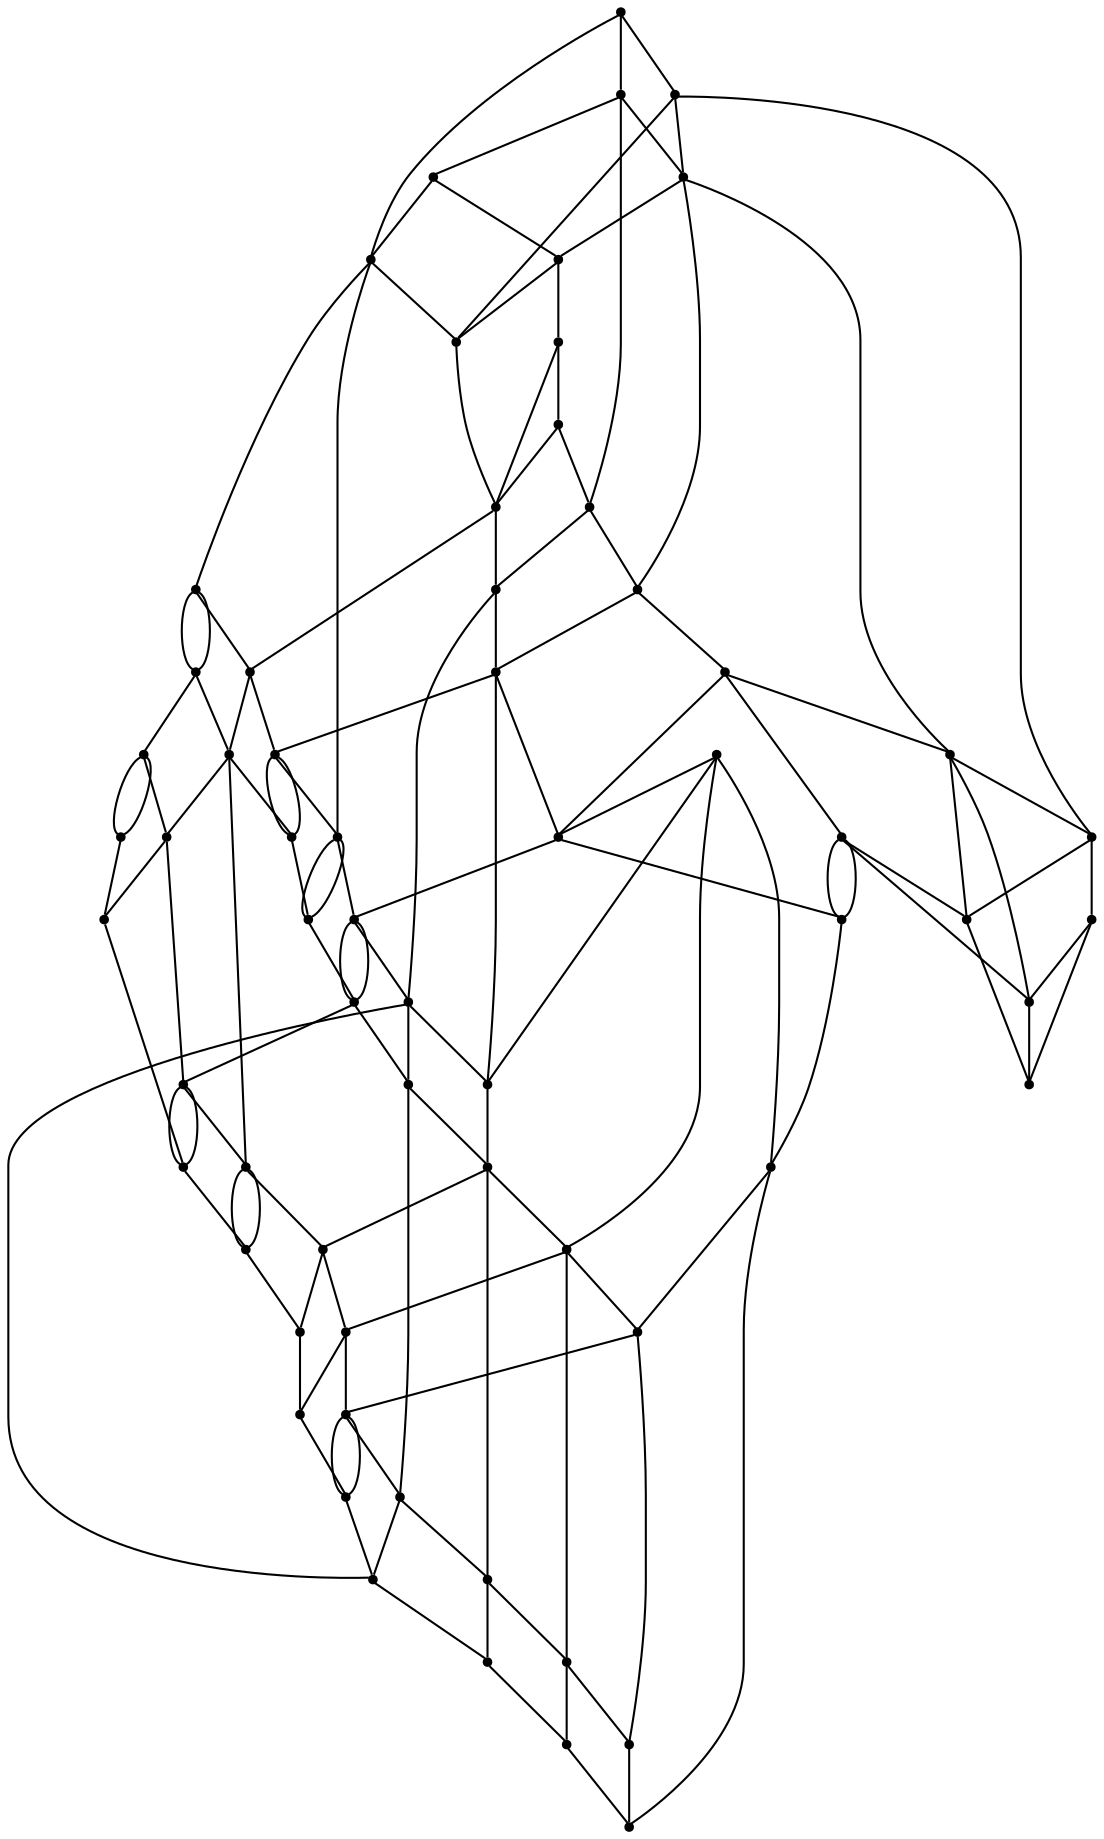 graph {
  node [shape=point,comment="{\"directed\":false,\"doi\":\"10.1007/978-3-030-68766-3_25\",\"figure\":\"1 (2)\"}"]

  v0 [pos="1385.3915724752376,545.4153308386522"]
  v1 [pos="1476.0685289356124,636.0953727771736"]
  v2 [pos="1385.3915724752376,556.7545328651004"]
  v3 [pos="1476.0685289356127,647.430250844212"]
  v4 [pos="1385.3915724752376,568.0853413232825"]
  v5 [pos="1476.0685289356127,658.7652560865271"]
  v6 [pos="1385.3915724752376,670.1003885041191"]
  v7 [pos="1476.0685289356127,738.1060959986003"]
  v8 [pos="1385.3915724752378,749.4412284161922"]
  v9 [pos="1476.0685289356127,670.100388504119"]
  v10 [pos="1294.7125175970787,556.7545328651004"]
  v11 [pos="1204.03346271892,636.0953727771735"]
  v12 [pos="1204.03346271892,624.7603675348583"]
  v13 [pos="1294.7125175970787,545.4153308386522"]
  v14 [pos="1294.7125175970787,670.1003885041191"]
  v15 [pos="1204.03346271892,647.430250844212"]
  v16 [pos="1294.7125175970787,738.1060959986003"]
  v17 [pos="1294.7125175970787,568.0853413232825"]
  v18 [pos="1204.03346271892,658.7652560865271"]
  v19 [pos="1294.7125175970787,579.424416174454"]
  v20 [pos="1204.03346271892,760.7761064832307"]
  v21 [pos="1294.7125175970787,681.4352665711574"]
  v22 [pos="1204.03346271892,670.1003885041191"]
  v23 [pos="1294.7125175970787,749.4412284161922"]
  v24 [pos="1113.3544078407608,636.0953727771736"]
  v25 [pos="1022.6764498628073,556.7545328651004"]
  v26 [pos="1113.354407840761,624.7603675348582"]
  v27 [pos="1022.6764498628073,545.4153308386522"]
  v28 [pos="1022.6764498628074,760.7761064832306"]
  v29 [pos="1113.354407840761,658.7652560865271"]
  v30 [pos="1022.6764498628073,749.4412284161922"]
  v31 [pos="1113.3544078407608,647.430250844212"]
  v32 [pos="1566.746407428044,545.4153308386522"]
  v33 [pos="1566.746407428044,556.7545328651004"]
  v34 [pos="1566.746407428044,568.0853413232825"]
  v35 [pos="1566.746407428044,579.4244161744539"]
  v36 [pos="1566.746407428044,636.0953727771735"]
  v37 [pos="1566.746407428044,647.430250844212"]
  v38 [pos="1566.746407428044,658.7652560865271"]
  v39 [pos="1566.746407428044,670.100388504119"]
  v40 [pos="1566.746407428044,738.1060959986003"]
  v41 [pos="1566.746407428044,749.4412284161922"]
  v42 [pos="1566.746407428044,760.7761064832306"]
  v43 [pos="1476.0685289356127,749.4412284161922"]
  v44 [pos="1476.0685289356124,760.7761064832306"]
  v45 [pos="1476.0685289356124,545.4153308386522"]
  v46 [pos="1476.0685289356124,556.7545328651004"]
  v47 [pos="1476.0685289356127,568.0853413232825"]
  v48 [pos="1476.0685289356124,579.424416174454"]
  v49 [pos="1385.3915724752376,681.4352665711575"]
  v50 [pos="1385.3915724752376,738.1060959986003"]
  v51 [pos="1385.3915724752376,760.7761064832307"]
  v52 [pos="1385.3915724752376,579.4244161744539"]
  v53 [pos="1294.7125175970787,760.7761064832306"]
  v54 [pos="1204.03346271892,749.4412284161922"]
  v55 [pos="1113.354407840761,545.4153308386522"]
  v56 [pos="1113.354407840761,556.7545328651004"]
  v57 [pos="1113.354407840761,670.100388504119"]
  v58 [pos="1113.3544714291788,693.909666911782"]
  v59 [pos="1113.354407840761,749.4412284161922"]
  v60 [pos="1113.354407840761,760.7761064832306"]
  v61 [pos="931.9984600906449,556.7545328651004"]
  v62 [pos="931.9984600906449,545.4153308386522"]
  v63 [pos="931.9984600906449,749.4412284161922"]
  v64 [pos="931.9984600906449,760.7761064832306"]

  v0 -- v1 [id="-1",pos="1385.3915724752376,545.4153308386522 1430.727952287641,545.4153944262905 1430.727952287641,636.0953727771736 1476.0685289356124,636.0953727771736"]
  v64 -- v63 [id="-3",pos="931.9984600906449,760.7761064832306 931.9984600906449,749.4412284161922 931.9984600906449,749.4412284161922 931.9984600906449,749.4412284161922"]
  v63 -- v61 [id="-4",pos="931.9984600906449,749.4412284161922 931.9984600906449,556.7545328651004 931.9984600906449,556.7545328651004 931.9984600906449,556.7545328651004"]
  v61 -- v62 [id="-5",pos="931.9984600906449,556.7545328651004 931.9984600906449,545.4153308386522 931.9984600906449,545.4153308386522 931.9984600906449,545.4153308386522"]
  v2 -- v3 [id="-7",pos="1385.3915724752376,556.7545328651004 1430.727952287641,556.7544056898237 1430.727952287641,647.430250844212 1476.0685289356127,647.430250844212"]
  v64 -- v20 [id="-8",pos="931.9984600906449,760.7761064832306 931.9984600906449,772.1094584469479 931.9984600906449,772.1094584469479 931.9984600906449,772.1094584469479 1204.03346271892,772.1094584469479 1204.03346271892,772.1094584469479 1204.03346271892,772.1094584469479 1204.03346271892,760.7761064832307 1204.03346271892,760.7761064832307 1204.03346271892,760.7761064832307"]
  v63 -- v54 [id="-9",pos="931.9984600906449,749.4412284161922 931.9984600906449,738.1060959986003 931.9984600906449,738.1060959986003 931.9984600906449,738.1060959986003 1204.03346271892,738.1060959986003 1204.03346271892,738.1060959986003 1204.03346271892,738.1060959986003 1204.03346271892,749.4412284161922 1204.03346271892,749.4412284161922 1204.03346271892,749.4412284161922"]
  v28 -- v60 [id="-10",pos="1022.6764498628074,760.7761064832306 1113.354407840761,760.7761064832306 1113.354407840761,760.7761064832306 1113.354407840761,760.7761064832306"]
  v53 -- v51 [id="-11",pos="1294.7125175970787,760.7761064832306 1385.3915724752376,760.7761064832307 1385.3915724752376,760.7761064832307 1385.3915724752376,760.7761064832307"]
  v51 -- v44 [id="-12",pos="1385.3915724752376,760.7761064832307 1476.0685289356124,760.7761064832306 1476.0685289356124,760.7761064832306 1476.0685289356124,760.7761064832306"]
  v44 -- v42 [id="-13",pos="1476.0685289356124,760.7761064832306 1566.746407428044,760.7761064832306 1566.746407428044,760.7761064832306 1566.746407428044,760.7761064832306"]
  v63 -- v30 [id="-14",pos="931.9984600906449,749.4412284161922 1022.6764498628073,749.4412284161922 1022.6764498628073,749.4412284161922 1022.6764498628073,749.4412284161922"]
  v30 -- v59 [id="-15",pos="1022.6764498628073,749.4412284161922 1113.354407840761,749.4412284161922 1113.354407840761,749.4412284161922 1113.354407840761,749.4412284161922"]
  v59 -- v54 [id="-16",pos="1113.354407840761,749.4412284161922 1204.03346271892,749.4412284161922 1204.03346271892,749.4412284161922 1204.03346271892,749.4412284161922"]
  v60 -- v20 [id="-17",pos="1113.354407840761,760.7761064832306 1204.03346271892,760.7761064832307 1204.03346271892,760.7761064832307 1204.03346271892,760.7761064832307"]
  v61 -- v56 [id="-19",pos="931.9984600906449,556.7545328651004 931.9984600906449,568.088266354648 931.9984600906449,568.088266354648 931.9984600906449,568.088266354648 1113.352309422977,568.088266354648 1113.352309422977,568.088266354648 1113.352309422977,568.088266354648 1113.354407840761,556.7545328651004 1113.354407840761,556.7545328651004 1113.354407840761,556.7545328651004"]
  v62 -- v55 [id="-20",pos="931.9984600906449,545.4153308386522 931.9984600906449,534.08452238047 931.9984600906449,534.08452238047 931.9984600906449,534.08452238047 1113.352309422977,534.08452238047 1113.352309422977,534.08452238047 1113.352309422977,534.08452238047 1113.354407840761,545.4153308386522 1113.354407840761,545.4153308386522 1113.354407840761,545.4153308386522"]
  v27 -- v55 [id="-21",pos="1022.6764498628073,545.4153308386522 1113.354407840761,545.4153308386522 1113.354407840761,545.4153308386522 1113.354407840761,545.4153308386522"]
  v28 -- v30 [id="-22",pos="1022.6764498628074,760.7761064832306 1022.6764498628073,749.4412284161922 1022.6764498628073,749.4412284161922 1022.6764498628073,749.4412284161922"]
  v30 -- v25 [id="-23",pos="1022.6764498628073,749.4412284161922 1022.6764498628073,556.7545328651004 1022.6764498628073,556.7545328651004 1022.6764498628073,556.7545328651004"]
  v25 -- v27 [id="-24",pos="1022.6764498628073,556.7545328651004 1022.6764498628073,545.4153308386522 1022.6764498628073,545.4153308386522 1022.6764498628073,545.4153308386522"]
  v25 -- v56 [id="-26",pos="1022.6764498628073,556.7545328651004 1113.354407840761,556.7545328651004 1113.354407840761,556.7545328651004 1113.354407840761,556.7545328651004"]
  v25 -- v61 [id="-27",pos="1022.6764498628073,556.7545328651004 931.9984600906449,556.7545328651004 931.9984600906449,556.7545328651004 931.9984600906449,556.7545328651004"]
  v60 -- v59 [id="-29",pos="1113.354407840761,760.7761064832306 1113.354407840761,749.4412284161922 1113.354407840761,749.4412284161922 1113.354407840761,749.4412284161922"]
  v59 -- v58 [id="-30",pos="1113.354407840761,749.4412284161922 1113.3544714291788,693.909666911782 1113.3544714291788,693.909666911782 1113.3544714291788,693.909666911782"]
  v58 -- v57 [id="-31",pos="1113.3544714291788,693.909666911782 1113.354407840761,670.100388504119 1113.354407840761,670.100388504119 1113.354407840761,670.100388504119"]
  v57 -- v29 [id="-32",pos="1113.354407840761,670.100388504119 1113.354407840761,658.7652560865271 1113.354407840761,658.7652560865271 1113.354407840761,658.7652560865271"]
  v29 -- v31 [id="-33",pos="1113.354407840761,658.7652560865271 1113.3544078407608,647.430250844212 1113.3544078407608,647.430250844212 1113.3544078407608,647.430250844212"]
  v31 -- v24 [id="-34",pos="1113.3544078407608,647.430250844212 1113.3544078407608,636.0953727771736 1113.3544078407608,636.0953727771736 1113.3544078407608,636.0953727771736"]
  v24 -- v26 [id="-35",pos="1113.3544078407608,636.0953727771736 1113.354407840761,624.7603675348582 1113.354407840761,624.7603675348582 1113.354407840761,624.7603675348582"]
  v26 -- v56 [id="-36",pos="1113.354407840761,624.7603675348582 1113.354407840761,556.7545328651004 1113.354407840761,556.7545328651004 1113.354407840761,556.7545328651004"]
  v56 -- v55 [id="-37",pos="1113.354407840761,556.7545328651004 1113.354407840761,545.4153308386522 1113.354407840761,545.4153308386522 1113.354407840761,545.4153308386522"]
  v58 -- v22 [id="-39",pos="1113.3544714291788,693.909666911782 1204.03346271892,681.4311969623011 1204.03346271892,681.4311969623011 1204.03346271892,681.4311969623011 1204.03346271892,670.1003885041191 1204.03346271892,670.1003885041191 1204.03346271892,670.1003885041191"]
  v26 -- v12 [id="-44",pos="1113.354407840761,624.7603675348582 1113.352309422977,613.4253622925431 1113.352309422977,613.4253622925431 1113.352309422977,613.4253622925431 1204.03346271892,613.4253622925431 1204.03346271892,613.4253622925431 1204.03346271892,613.4253622925431 1204.03346271892,624.7603675348583 1204.03346271892,624.7603675348583 1204.03346271892,624.7603675348583"]
  v57 -- v22 [id="-45",pos="1113.354407840761,670.100388504119 1204.03346271892,670.1003885041191 1204.03346271892,670.1003885041191 1204.03346271892,670.1003885041191"]
  v26 -- v12 [id="-46",pos="1113.354407840761,624.7603675348582 1204.03346271892,624.7603675348583 1204.03346271892,624.7603675348583 1204.03346271892,624.7603675348583"]
  v29 -- v18 [id="-47",pos="1113.354407840761,658.7652560865271 1204.03346271892,658.7652560865271 1204.03346271892,658.7652560865271 1204.03346271892,658.7652560865271"]
  v62 -- v27 [id="-48",pos="931.9984600906449,545.4153308386522 1022.6764498628073,545.4153308386522 1022.6764498628073,545.4153308386522 1022.6764498628073,545.4153308386522"]
  v24 -- v11 [id="-51",pos="1113.3544078407608,636.0953727771736 1204.03346271892,636.0953727771735 1204.03346271892,636.0953727771735 1204.03346271892,636.0953727771735"]
  v20 -- v54 [id="-53",pos="1204.03346271892,760.7761064832307 1204.03346271892,749.4412284161922 1204.03346271892,749.4412284161922 1204.03346271892,749.4412284161922"]
  v54 -- v22 [id="-54",pos="1204.03346271892,749.4412284161922 1204.03346271892,670.1003885041191 1204.03346271892,670.1003885041191 1204.03346271892,670.1003885041191"]
  v22 -- v18 [id="-55",pos="1204.03346271892,670.1003885041191 1204.03346271892,658.7652560865271 1204.03346271892,658.7652560865271 1204.03346271892,658.7652560865271"]
  v18 -- v15 [id="-56",pos="1204.03346271892,658.7652560865271 1204.03346271892,647.430250844212 1204.03346271892,647.430250844212 1204.03346271892,647.430250844212"]
  v15 -- v11 [id="-57",pos="1204.03346271892,647.430250844212 1204.03346271892,636.0953727771735 1204.03346271892,636.0953727771735 1204.03346271892,636.0953727771735"]
  v11 -- v12 [id="-58",pos="1204.03346271892,636.0953727771735 1204.03346271892,624.7603675348583 1204.03346271892,624.7603675348583 1204.03346271892,624.7603675348583"]
  v64 -- v28 [id="-60",pos="931.9984600906449,760.7761064832306 1022.6764498628074,760.7761064832306 1022.6764498628074,760.7761064832306 1022.6764498628074,760.7761064832306"]
  v20 -- v53 [id="-62",pos="1204.03346271892,760.7761064832307 1294.7125175970787,760.7761064832306 1294.7125175970787,760.7761064832306 1294.7125175970787,760.7761064832306"]
  v31 -- v15 [id="-68",pos="1113.3544078407608,647.430250844212 1204.03346271892,647.430250844212 1204.03346271892,647.430250844212 1204.03346271892,647.430250844212"]
  v23 -- v8 [id="-69",pos="1294.7125175970787,749.4412284161922 1385.3915724752378,749.4412284161922 1385.3915724752378,749.4412284161922 1385.3915724752378,749.4412284161922"]
  v53 -- v23 [id="-71",pos="1294.7125175970787,760.7761064832306 1294.7125175970787,749.4412284161922 1294.7125175970787,749.4412284161922 1294.7125175970787,749.4412284161922"]
  v23 -- v16 [id="-72",pos="1294.7125175970787,749.4412284161922 1294.7125175970787,738.1060959986003 1294.7125175970787,738.1060959986003 1294.7125175970787,738.1060959986003"]
  v16 -- v21 [id="-73",pos="1294.7125175970787,738.1060959986003 1294.7125175970787,681.4352665711574 1294.7125175970787,681.4352665711574 1294.7125175970787,681.4352665711574"]
  v21 -- v14 [id="-74",pos="1294.7125175970787,681.4352665711574 1294.7125175970787,670.1003885041191 1294.7125175970787,670.1003885041191 1294.7125175970787,670.1003885041191"]
  v14 -- v19 [id="-75",pos="1294.7125175970787,670.1003885041191 1294.7125175970787,579.424416174454 1294.7125175970787,579.424416174454 1294.7125175970787,579.424416174454"]
  v19 -- v17 [id="-76",pos="1294.7125175970787,579.424416174454 1294.7125175970787,568.0853413232825 1294.7125175970787,568.0853413232825 1294.7125175970787,568.0853413232825"]
  v17 -- v10 [id="-77",pos="1294.7125175970787,568.0853413232825 1294.7125175970787,556.7545328651004 1294.7125175970787,556.7545328651004 1294.7125175970787,556.7545328651004"]
  v10 -- v13 [id="-78",pos="1294.7125175970787,556.7545328651004 1294.7125175970787,545.4153308386522 1294.7125175970787,545.4153308386522 1294.7125175970787,545.4153308386522"]
  v53 -- v51 [id="-81",pos="1294.7125175970787,760.7761064832306 1294.7146160148627,772.1071692919662 1294.7146160148627,772.1071692919662 1294.7146160148627,772.1071692919662 1385.3915724752376,772.1071692919662 1385.3915724752376,772.1071692919662 1385.3915724752376,772.1071692919662 1385.3915724752376,760.7761064832307 1385.3915724752376,760.7761064832307 1385.3915724752376,760.7761064832307"]
  v16 -- v50 [id="-83",pos="1294.7125175970787,738.1060959986003 1385.3915724752376,738.1060959986003 1385.3915724752376,738.1060959986003 1385.3915724752376,738.1060959986003"]
  v4 -- v5 [id="-85",pos="1385.3915724752376,568.0853413232825 1430.727952287641,568.0894109321388 1430.727952287641,658.7652560865271 1476.0685289356127,658.7652560865271"]
  v21 -- v49 [id="-86",pos="1294.7125175970787,681.4352665711574 1294.7146160148627,692.77116204041 1294.7146160148627,692.77116204041 1294.7146160148627,692.77116204041 1385.3915724752376,692.77116204041 1385.3915724752376,692.77116204041 1385.3915724752376,692.77116204041 1385.3915724752376,681.4352665711575 1385.3915724752376,681.4352665711575 1385.3915724752376,681.4352665711575"]
  v14 -- v6 [id="-87",pos="1294.7125175970787,670.1003885041191 1294.7146160148627,658.7652560865271 1294.7146160148627,658.7652560865271 1294.7146160148627,658.7652560865271 1385.3915724752376,658.7652560865271 1385.3915724752376,658.7652560865271 1385.3915724752376,658.7652560865271 1385.3915724752376,670.1003885041191 1385.3915724752376,670.1003885041191 1385.3915724752376,670.1003885041191"]
  v14 -- v6 [id="-88",pos="1294.7125175970787,670.1003885041191 1385.3915724752376,670.1003885041191 1385.3915724752376,670.1003885041191 1385.3915724752376,670.1003885041191"]
  v19 -- v35 [id="-89",pos="1294.7125175970787,579.424416174454 1294.7146160148627,590.7595485920459 1294.7146160148627,590.7595485920459 1294.7146160148627,590.7595485920459 1566.7454853959873,590.7595485920459 1566.7454853959873,590.7595485920459 1566.7454853959873,590.7595485920459 1566.746407428044,579.4244161744539 1566.746407428044,579.4244161744539 1566.746407428044,579.4244161744539"]
  v13 -- v32 [id="-91",pos="1294.7125175970787,545.4153308386522 1294.7146160148627,534.08452238047 1294.7146160148627,534.08452238047 1294.7146160148627,534.08452238047 1566.7454853959873,534.08452238047 1566.7454853959873,534.08452238047 1566.7454853959873,534.08452238047 1566.746407428044,545.4153308386522 1566.746407428044,545.4153308386522 1566.746407428044,545.4153308386522"]
  v19 -- v52 [id="-92",pos="1294.7125175970787,579.424416174454 1385.3915724752376,579.4244161744539 1385.3915724752376,579.4244161744539 1385.3915724752376,579.4244161744539"]
  v17 -- v4 [id="-93",pos="1294.7125175970787,568.0853413232825 1385.3915724752376,568.0853413232825 1385.3915724752376,568.0853413232825 1385.3915724752376,568.0853413232825"]
  v4 -- v47 [id="-94",pos="1385.3915724752376,568.0853413232825 1476.0685289356127,568.0853413232825 1476.0685289356127,568.0853413232825 1476.0685289356127,568.0853413232825"]
  v47 -- v34 [id="-95",pos="1476.0685289356127,568.0853413232825 1566.746407428044,568.0853413232825 1566.746407428044,568.0853413232825 1566.746407428044,568.0853413232825"]
  v10 -- v2 [id="-96",pos="1294.7125175970787,556.7545328651004 1385.3915724752376,556.7545328651004 1385.3915724752376,556.7545328651004 1385.3915724752376,556.7545328651004"]
  v2 -- v46 [id="-97",pos="1385.3915724752376,556.7545328651004 1476.0685289356124,556.7545328651004 1476.0685289356124,556.7545328651004 1476.0685289356124,556.7545328651004"]
  v46 -- v33 [id="-98",pos="1476.0685289356124,556.7545328651004 1566.746407428044,556.7545328651004 1566.746407428044,556.7545328651004 1566.746407428044,556.7545328651004"]
  v13 -- v0 [id="-100",pos="1294.7125175970787,545.4153308386522 1385.3915724752376,545.4153308386522 1385.3915724752376,545.4153308386522 1385.3915724752376,545.4153308386522"]
  v0 -- v45 [id="-101",pos="1385.3915724752376,545.4153308386522 1476.0685289356124,545.4153308386522 1476.0685289356124,545.4153308386522 1476.0685289356124,545.4153308386522"]
  v45 -- v32 [id="-102",pos="1476.0685289356124,545.4153308386522 1566.746407428044,545.4153308386522 1566.746407428044,545.4153308386522 1566.746407428044,545.4153308386522"]
  v52 -- v48 [id="-103",pos="1385.3915724752376,579.4244161744539 1476.0685289356124,579.424416174454 1476.0685289356124,579.424416174454 1476.0685289356124,579.424416174454"]
  v51 -- v8 [id="-105",pos="1385.3915724752376,760.7761064832307 1385.3915724752378,749.4412284161922 1385.3915724752378,749.4412284161922 1385.3915724752378,749.4412284161922"]
  v8 -- v50 [id="-106",pos="1385.3915724752378,749.4412284161922 1385.3915724752376,738.1060959986003 1385.3915724752376,738.1060959986003 1385.3915724752376,738.1060959986003"]
  v50 -- v49 [id="-107",pos="1385.3915724752376,738.1060959986003 1385.3915724752376,681.4352665711575 1385.3915724752376,681.4352665711575 1385.3915724752376,681.4352665711575"]
  v49 -- v6 [id="-108",pos="1385.3915724752376,681.4352665711575 1385.3915724752376,670.1003885041191 1385.3915724752376,670.1003885041191 1385.3915724752376,670.1003885041191"]
  v6 -- v52 [id="-109",pos="1385.3915724752376,670.1003885041191 1385.3915724752376,579.4244161744539 1385.3915724752376,579.4244161744539 1385.3915724752376,579.4244161744539"]
  v52 -- v4 [id="-110",pos="1385.3915724752376,579.4244161744539 1385.3915724752376,568.0853413232825 1385.3915724752376,568.0853413232825 1385.3915724752376,568.0853413232825"]
  v4 -- v2 [id="-111",pos="1385.3915724752376,568.0853413232825 1385.3915724752376,556.7545328651004 1385.3915724752376,556.7545328651004 1385.3915724752376,556.7545328651004"]
  v2 -- v0 [id="-112",pos="1385.3915724752376,556.7545328651004 1385.3915724752376,545.4153308386522 1385.3915724752376,545.4153308386522 1385.3915724752376,545.4153308386522"]
  v16 -- v50 [id="-114",pos="1294.7125175970787,738.1060959986003 1294.7146160148627,726.7712179315619 1294.7146160148627,726.7712179315619 1294.7146160148627,726.7712179315619 1385.3915724752376,726.7712179315619 1385.3915724752376,726.7712179315619 1385.3915724752376,726.7712179315619 1385.3915724752376,738.1060959986003 1385.3915724752376,738.1060959986003 1385.3915724752376,738.1060959986003"]
  v8 -- v43 [id="-116",pos="1385.3915724752378,749.4412284161922 1476.0685289356127,749.4412284161922 1476.0685289356127,749.4412284161922 1476.0685289356127,749.4412284161922"]
  v21 -- v49 [id="-117",pos="1294.7125175970787,681.4352665711574 1385.3915724752376,681.4352665711575 1385.3915724752376,681.4352665711575 1385.3915724752376,681.4352665711575"]
  v9 -- v39 [id="-120",pos="1476.0685289356127,670.100388504119 1566.746407428044,670.100388504119 1566.746407428044,670.100388504119 1566.746407428044,670.100388504119"]
  v44 -- v43 [id="-122",pos="1476.0685289356124,760.7761064832306 1476.0685289356127,749.4412284161922 1476.0685289356127,749.4412284161922 1476.0685289356127,749.4412284161922"]
  v43 -- v7 [id="-123",pos="1476.0685289356127,749.4412284161922 1476.0685289356127,738.1060959986003 1476.0685289356127,738.1060959986003 1476.0685289356127,738.1060959986003"]
  v7 -- v9 [id="-124",pos="1476.0685289356127,738.1060959986003 1476.0685289356127,670.100388504119 1476.0685289356127,670.100388504119 1476.0685289356127,670.100388504119"]
  v9 -- v5 [id="-125",pos="1476.0685289356127,670.100388504119 1476.0685289356127,658.7652560865271 1476.0685289356127,658.7652560865271 1476.0685289356127,658.7652560865271"]
  v5 -- v3 [id="-126",pos="1476.0685289356127,658.7652560865271 1476.0685289356127,647.430250844212 1476.0685289356127,647.430250844212 1476.0685289356127,647.430250844212"]
  v3 -- v1 [id="-127",pos="1476.0685289356127,647.430250844212 1476.0685289356124,636.0953727771736 1476.0685289356124,636.0953727771736 1476.0685289356124,636.0953727771736"]
  v1 -- v48 [id="-128",pos="1476.0685289356124,636.0953727771736 1476.0685289356124,579.424416174454 1476.0685289356124,579.424416174454 1476.0685289356124,579.424416174454"]
  v48 -- v47 [id="-129",pos="1476.0685289356124,579.424416174454 1476.0685289356127,568.0853413232825 1476.0685289356127,568.0853413232825 1476.0685289356127,568.0853413232825"]
  v47 -- v46 [id="-130",pos="1476.0685289356127,568.0853413232825 1476.0685289356124,556.7545328651004 1476.0685289356124,556.7545328651004 1476.0685289356124,556.7545328651004"]
  v46 -- v45 [id="-131",pos="1476.0685289356124,556.7545328651004 1476.0685289356124,545.4153308386522 1476.0685289356124,545.4153308386522 1476.0685289356124,545.4153308386522"]
  v44 -- v42 [id="-134",pos="1476.0685289356124,760.7761064832306 1476.0685289356124,772.1071692919662 1476.0685289356124,772.1071692919662 1476.0685289356124,772.1071692919662 1566.7454853959873,772.1071692919662 1566.7454853959873,772.1071692919662 1566.7454853959873,772.1071692919662 1566.746407428044,760.7761064832306 1566.746407428044,760.7761064832306 1566.746407428044,760.7761064832306"]
  v43 -- v41 [id="-137",pos="1476.0685289356127,749.4412284161922 1566.746407428044,749.4412284161922 1566.746407428044,749.4412284161922 1566.746407428044,749.4412284161922"]
  v7 -- v40 [id="-138",pos="1476.0685289356127,738.1060959986003 1566.746407428044,738.1060959986003 1566.746407428044,738.1060959986003 1566.746407428044,738.1060959986003"]
  v9 -- v39 [id="-141",pos="1476.0685289356127,670.100388504119 1476.0685289356124,681.4352665711575 1476.0685289356124,681.4352665711575 1476.0685289356124,681.4352665711575 1566.7454853959873,681.4352665711575 1566.7454853959873,681.4352665711575 1566.7454853959873,681.4352665711575 1566.746407428044,670.100388504119 1566.746407428044,670.100388504119 1566.746407428044,670.100388504119"]
  v1 -- v36 [id="-143",pos="1476.0685289356124,636.0953727771736 1476.0685289356124,624.7603675348583 1476.0685289356124,624.7603675348583 1476.0685289356124,624.7603675348583 1566.7454853959873,624.7603675348583 1566.7454853959873,624.7603675348583 1566.7454853959873,624.7603675348583 1566.746407428044,636.0953727771735 1566.746407428044,636.0953727771735 1566.746407428044,636.0953727771735"]
  v5 -- v38 [id="-144",pos="1476.0685289356127,658.7652560865271 1566.746407428044,658.7652560865271 1566.746407428044,658.7652560865271 1566.746407428044,658.7652560865271"]
  v3 -- v37 [id="-145",pos="1476.0685289356127,647.430250844212 1566.746407428044,647.430250844212 1566.746407428044,647.430250844212 1566.746407428044,647.430250844212"]
  v42 -- v41 [id="-147",pos="1566.746407428044,760.7761064832306 1566.746407428044,749.4412284161922 1566.746407428044,749.4412284161922 1566.746407428044,749.4412284161922"]
  v41 -- v40 [id="-148",pos="1566.746407428044,749.4412284161922 1566.746407428044,738.1060959986003 1566.746407428044,738.1060959986003 1566.746407428044,738.1060959986003"]
  v40 -- v39 [id="-149",pos="1566.746407428044,738.1060959986003 1566.746407428044,670.100388504119 1566.746407428044,670.100388504119 1566.746407428044,670.100388504119"]
  v39 -- v38 [id="-150",pos="1566.746407428044,670.100388504119 1566.746407428044,658.7652560865271 1566.746407428044,658.7652560865271 1566.746407428044,658.7652560865271"]
  v38 -- v37 [id="-151",pos="1566.746407428044,658.7652560865271 1566.746407428044,647.430250844212 1566.746407428044,647.430250844212 1566.746407428044,647.430250844212"]
  v37 -- v36 [id="-152",pos="1566.746407428044,647.430250844212 1566.746407428044,636.0953727771735 1566.746407428044,636.0953727771735 1566.746407428044,636.0953727771735"]
  v36 -- v35 [id="-153",pos="1566.746407428044,636.0953727771735 1566.746407428044,579.4244161744539 1566.746407428044,579.4244161744539 1566.746407428044,579.4244161744539"]
  v35 -- v34 [id="-154",pos="1566.746407428044,579.4244161744539 1566.746407428044,568.0853413232825 1566.746407428044,568.0853413232825 1566.746407428044,568.0853413232825"]
  v34 -- v33 [id="-155",pos="1566.746407428044,568.0853413232825 1566.746407428044,556.7545328651004 1566.746407428044,556.7545328651004 1566.746407428044,556.7545328651004"]
  v33 -- v32 [id="-156",pos="1566.746407428044,556.7545328651004 1566.746407428044,545.4153308386522 1566.746407428044,545.4153308386522 1566.746407428044,545.4153308386522"]
  v7 -- v40 [id="-158",pos="1476.0685289356127,738.1060959986003 1476.0685289356124,726.7712179315619 1476.0685289356124,726.7712179315619 1476.0685289356124,726.7712179315619 1566.7454853959873,726.7712179315619 1566.7454853959873,726.7712179315619 1566.7454853959873,726.7712179315619 1566.746407428044,738.1060959986003 1566.746407428044,738.1060959986003 1566.746407428044,738.1060959986003"]
  v1 -- v36 [id="-164",pos="1476.0685289356124,636.0953727771736 1566.746407428044,636.0953727771735 1566.746407428044,636.0953727771735 1566.746407428044,636.0953727771735"]
  v48 -- v35 [id="-169",pos="1476.0685289356124,579.424416174454 1566.746407428044,579.4244161744539 1566.746407428044,579.4244161744539 1566.746407428044,579.4244161744539"]
  v30 -- v31 [id="-170",pos="1022.6764498628073,749.4412284161922 1068.0159296105735,749.4412284161922 1068.0159296105735,647.4303780194887 1113.3544078407608,647.430250844212"]
  v28 -- v29 [id="-171",pos="1022.6764498628074,760.7761064832306 1068.0159296105735,760.7761064832306 1068.0159296105735,658.7652560865271 1113.354407840761,658.7652560865271"]
  v26 -- v27 [id="-172",pos="1113.354407840761,624.7603675348582 1068.0159296105735,624.7603675348583 1068.0159296105735,545.4153308386522 1022.6764498628073,545.4153308386522"]
  v24 -- v25 [id="-173",pos="1113.3544078407608,636.0953727771736 1068.0160567874088,636.0953727771736 1068.0160567874088,556.7503360809673 1022.6764498628073,556.7545328651004"]
  v22 -- v23 [id="-174",pos="1204.03346271892,670.1003885041191 1249.373912190056,670.100388504119 1249.373912190056,749.4454252003253 1294.7125175970787,749.4412284161922"]
  v20 -- v21 [id="-175",pos="1204.03346271892,760.7761064832307 1249.3740393668913,760.7761064832306 1249.3740393668913,681.4352665711575 1294.7125175970787,681.4352665711574"]
  v18 -- v19 [id="-176",pos="1204.03346271892,658.7652560865271 1249.3740393668913,658.7652560865271 1249.3740393668913,579.424416174454 1294.7125175970787,579.424416174454"]
  v15 -- v17 [id="-177",pos="1204.03346271892,647.430250844212 1249.3740393668913,647.4303780194887 1249.3740393668913,568.0895381074156 1294.7125175970787,568.0853413232825"]
  v15 -- v16 [id="-178",pos="1204.03346271892,647.430250844212 1249.3740393668913,647.430250844212 1249.3740393668913,738.1060959986003 1294.7125175970787,738.1060959986003"]
  v11 -- v14 [id="-179",pos="1204.03346271892,636.0953727771735 1249.3740393668913,636.0953727771736 1249.3740393668913,670.100388504119 1294.7125175970787,670.1003885041191"]
  v12 -- v13 [id="-180",pos="1204.03346271892,624.7603675348583 1249.3740393668913,624.7603675348583 1249.3740393668913,545.4153308386522 1294.7125175970787,545.4153308386522"]
  v10 -- v11 [id="-181",pos="1294.7125175970787,556.7545328651004 1249.3740393668913,556.7544056898237 1249.3740393668913,636.0994423860299 1204.03346271892,636.0953727771735"]
  v8 -- v9 [id="-182",pos="1385.3915724752378,749.4412284161922 1430.727952287641,749.4412284161922 1430.727952287641,670.096191719986 1476.0685289356127,670.100388504119"]
  v6 -- v7 [id="-183",pos="1385.3915724752376,670.1003885041191 1430.727952287641,670.100388504119 1430.727952287641,738.106223173877 1476.0685289356127,738.1060959986003"]
}